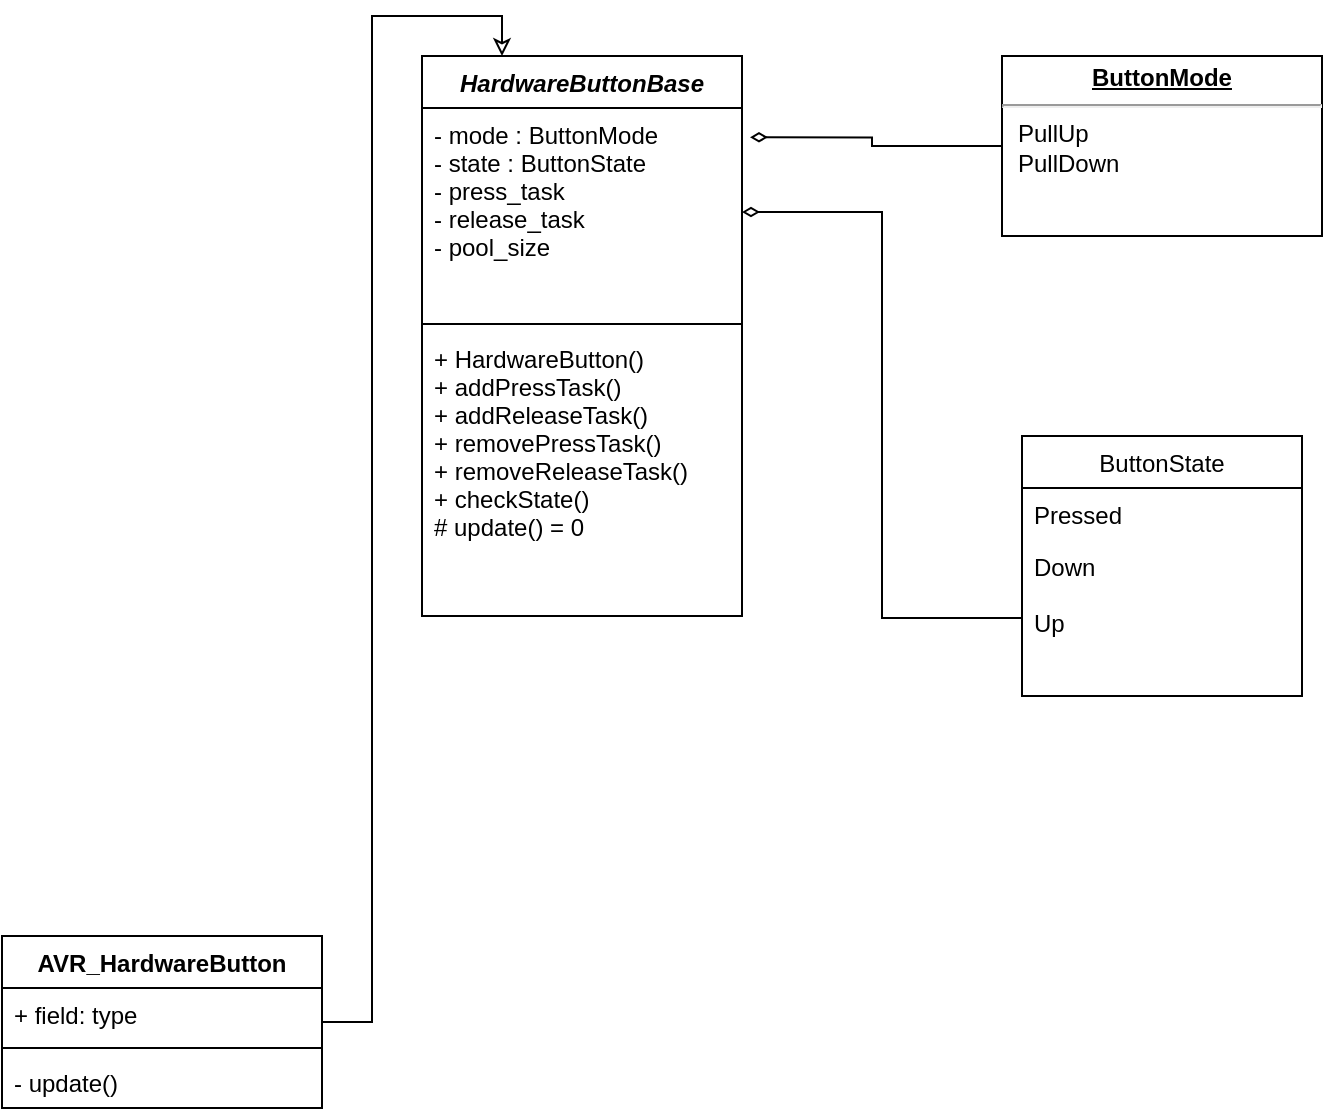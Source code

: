<mxfile version="13.3.5" type="device"><diagram id="rO6B_b8GHd2AVXVGlqbM" name="Page-1"><mxGraphModel dx="1021" dy="640" grid="1" gridSize="10" guides="1" tooltips="1" connect="1" arrows="1" fold="1" page="1" pageScale="1" pageWidth="1600" pageHeight="1200" math="0" shadow="0"><root><mxCell id="0"/><mxCell id="1" parent="0"/><mxCell id="ov57lU5f02IB6HiW0h0y-6" style="edgeStyle=orthogonalEdgeStyle;rounded=0;orthogonalLoop=1;jettySize=auto;html=1;entryX=1.025;entryY=0.141;entryDx=0;entryDy=0;entryPerimeter=0;endArrow=diamondThin;endFill=0;" edge="1" parent="1" source="ov57lU5f02IB6HiW0h0y-5" target="ov57lU5f02IB6HiW0h0y-2"><mxGeometry relative="1" as="geometry"/></mxCell><mxCell id="ov57lU5f02IB6HiW0h0y-5" value="&lt;p style=&quot;margin: 0px ; margin-top: 4px ; text-align: center ; text-decoration: underline&quot;&gt;&lt;b&gt;ButtonMode&lt;/b&gt;&lt;/p&gt;&lt;hr&gt;&lt;p style=&quot;margin: 0px ; margin-left: 8px&quot;&gt;PullUp&lt;br&gt;PullDown&lt;/p&gt;" style="verticalAlign=top;align=left;overflow=fill;fontSize=12;fontFamily=Helvetica;html=1;" vertex="1" parent="1"><mxGeometry x="660" y="240" width="160" height="90" as="geometry"/></mxCell><mxCell id="ov57lU5f02IB6HiW0h0y-1" value="HardwareButtonBase" style="swimlane;fontStyle=3;align=center;verticalAlign=top;childLayout=stackLayout;horizontal=1;startSize=26;horizontalStack=0;resizeParent=1;resizeParentMax=0;resizeLast=0;collapsible=1;marginBottom=0;" vertex="1" parent="1"><mxGeometry x="370" y="240" width="160" height="280" as="geometry"/></mxCell><mxCell id="ov57lU5f02IB6HiW0h0y-2" value="- mode : ButtonMode&#10;- state : ButtonState&#10;- press_task&#10;- release_task&#10;- pool_size" style="text;strokeColor=none;fillColor=none;align=left;verticalAlign=top;spacingLeft=4;spacingRight=4;overflow=hidden;rotatable=0;points=[[0,0.5],[1,0.5]];portConstraint=eastwest;" vertex="1" parent="ov57lU5f02IB6HiW0h0y-1"><mxGeometry y="26" width="160" height="104" as="geometry"/></mxCell><mxCell id="ov57lU5f02IB6HiW0h0y-3" value="" style="line;strokeWidth=1;fillColor=none;align=left;verticalAlign=middle;spacingTop=-1;spacingLeft=3;spacingRight=3;rotatable=0;labelPosition=right;points=[];portConstraint=eastwest;" vertex="1" parent="ov57lU5f02IB6HiW0h0y-1"><mxGeometry y="130" width="160" height="8" as="geometry"/></mxCell><mxCell id="ov57lU5f02IB6HiW0h0y-4" value="+ HardwareButton()&#10;+ addPressTask()&#10;+ addReleaseTask()&#10;+ removePressTask()&#10;+ removeReleaseTask() &#10;+ checkState()&#10;# update() = 0" style="text;strokeColor=none;fillColor=none;align=left;verticalAlign=top;spacingLeft=4;spacingRight=4;overflow=hidden;rotatable=0;points=[[0,0.5],[1,0.5]];portConstraint=eastwest;fontStyle=0" vertex="1" parent="ov57lU5f02IB6HiW0h0y-1"><mxGeometry y="138" width="160" height="142" as="geometry"/></mxCell><mxCell id="ov57lU5f02IB6HiW0h0y-7" value="ButtonState" style="swimlane;fontStyle=0;childLayout=stackLayout;horizontal=1;startSize=26;fillColor=none;horizontalStack=0;resizeParent=1;resizeParentMax=0;resizeLast=0;collapsible=1;marginBottom=0;" vertex="1" parent="1"><mxGeometry x="670" y="430" width="140" height="130" as="geometry"/></mxCell><mxCell id="ov57lU5f02IB6HiW0h0y-8" value="Pressed" style="text;strokeColor=none;fillColor=none;align=left;verticalAlign=top;spacingLeft=4;spacingRight=4;overflow=hidden;rotatable=0;points=[[0,0.5],[1,0.5]];portConstraint=eastwest;" vertex="1" parent="ov57lU5f02IB6HiW0h0y-7"><mxGeometry y="26" width="140" height="26" as="geometry"/></mxCell><mxCell id="ov57lU5f02IB6HiW0h0y-10" value="Down&#10;&#10;Up" style="text;strokeColor=none;fillColor=none;align=left;verticalAlign=top;spacingLeft=4;spacingRight=4;overflow=hidden;rotatable=0;points=[[0,0.5],[1,0.5]];portConstraint=eastwest;" vertex="1" parent="ov57lU5f02IB6HiW0h0y-7"><mxGeometry y="52" width="140" height="78" as="geometry"/></mxCell><mxCell id="ov57lU5f02IB6HiW0h0y-11" style="edgeStyle=orthogonalEdgeStyle;rounded=0;orthogonalLoop=1;jettySize=auto;html=1;entryX=1;entryY=0.5;entryDx=0;entryDy=0;endArrow=diamondThin;endFill=0;" edge="1" parent="1" source="ov57lU5f02IB6HiW0h0y-10" target="ov57lU5f02IB6HiW0h0y-2"><mxGeometry relative="1" as="geometry"/></mxCell><mxCell id="ov57lU5f02IB6HiW0h0y-16" style="edgeStyle=orthogonalEdgeStyle;rounded=0;orthogonalLoop=1;jettySize=auto;html=1;entryX=0.25;entryY=0;entryDx=0;entryDy=0;endArrow=classic;endFill=0;" edge="1" parent="1" source="ov57lU5f02IB6HiW0h0y-12" target="ov57lU5f02IB6HiW0h0y-1"><mxGeometry relative="1" as="geometry"/></mxCell><mxCell id="ov57lU5f02IB6HiW0h0y-12" value="AVR_HardwareButton" style="swimlane;fontStyle=1;align=center;verticalAlign=top;childLayout=stackLayout;horizontal=1;startSize=26;horizontalStack=0;resizeParent=1;resizeParentMax=0;resizeLast=0;collapsible=1;marginBottom=0;" vertex="1" parent="1"><mxGeometry x="160" y="680" width="160" height="86" as="geometry"/></mxCell><mxCell id="ov57lU5f02IB6HiW0h0y-13" value="+ field: type" style="text;strokeColor=none;fillColor=none;align=left;verticalAlign=top;spacingLeft=4;spacingRight=4;overflow=hidden;rotatable=0;points=[[0,0.5],[1,0.5]];portConstraint=eastwest;" vertex="1" parent="ov57lU5f02IB6HiW0h0y-12"><mxGeometry y="26" width="160" height="26" as="geometry"/></mxCell><mxCell id="ov57lU5f02IB6HiW0h0y-14" value="" style="line;strokeWidth=1;fillColor=none;align=left;verticalAlign=middle;spacingTop=-1;spacingLeft=3;spacingRight=3;rotatable=0;labelPosition=right;points=[];portConstraint=eastwest;" vertex="1" parent="ov57lU5f02IB6HiW0h0y-12"><mxGeometry y="52" width="160" height="8" as="geometry"/></mxCell><mxCell id="ov57lU5f02IB6HiW0h0y-15" value="- update()" style="text;strokeColor=none;fillColor=none;align=left;verticalAlign=top;spacingLeft=4;spacingRight=4;overflow=hidden;rotatable=0;points=[[0,0.5],[1,0.5]];portConstraint=eastwest;" vertex="1" parent="ov57lU5f02IB6HiW0h0y-12"><mxGeometry y="60" width="160" height="26" as="geometry"/></mxCell></root></mxGraphModel></diagram></mxfile>
